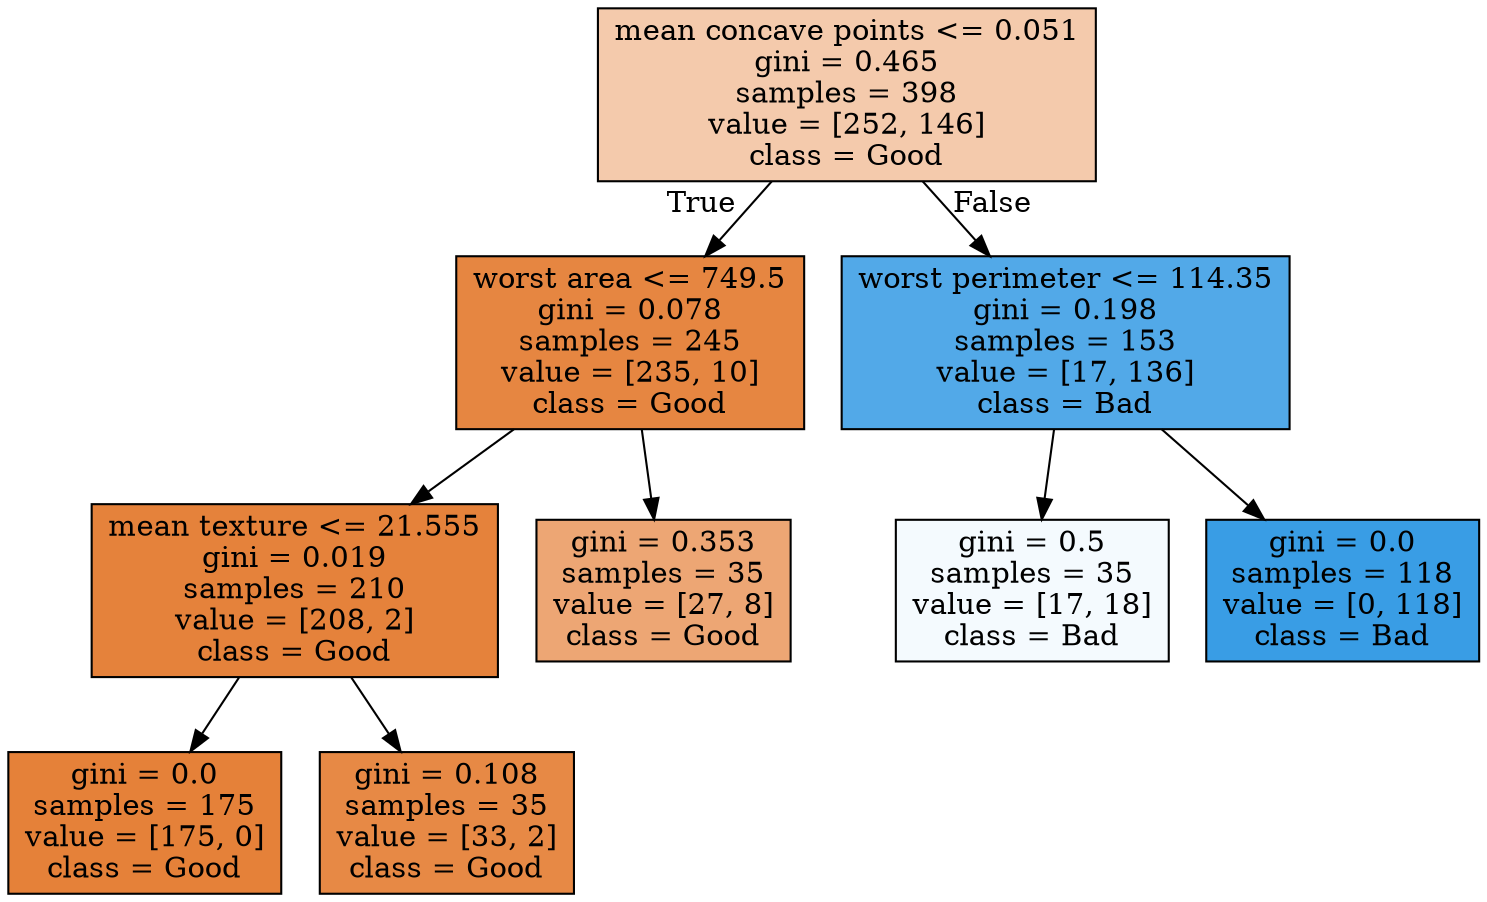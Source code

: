 digraph Tree {
node [shape=box, style="filled", color="black"] ;
0 [label="mean concave points <= 0.051\ngini = 0.465\nsamples = 398\nvalue = [252, 146]\nclass = Good", fillcolor="#f4caac"] ;
1 [label="worst area <= 749.5\ngini = 0.078\nsamples = 245\nvalue = [235, 10]\nclass = Good", fillcolor="#e68641"] ;
0 -> 1 [labeldistance=2.5, labelangle=45, headlabel="True"] ;
2 [label="mean texture <= 21.555\ngini = 0.019\nsamples = 210\nvalue = [208, 2]\nclass = Good", fillcolor="#e5823b"] ;
1 -> 2 ;
3 [label="gini = 0.0\nsamples = 175\nvalue = [175, 0]\nclass = Good", fillcolor="#e58139"] ;
2 -> 3 ;
4 [label="gini = 0.108\nsamples = 35\nvalue = [33, 2]\nclass = Good", fillcolor="#e78945"] ;
2 -> 4 ;
5 [label="gini = 0.353\nsamples = 35\nvalue = [27, 8]\nclass = Good", fillcolor="#eda674"] ;
1 -> 5 ;
6 [label="worst perimeter <= 114.35\ngini = 0.198\nsamples = 153\nvalue = [17, 136]\nclass = Bad", fillcolor="#52a9e8"] ;
0 -> 6 [labeldistance=2.5, labelangle=-45, headlabel="False"] ;
7 [label="gini = 0.5\nsamples = 35\nvalue = [17, 18]\nclass = Bad", fillcolor="#f4fafe"] ;
6 -> 7 ;
8 [label="gini = 0.0\nsamples = 118\nvalue = [0, 118]\nclass = Bad", fillcolor="#399de5"] ;
6 -> 8 ;
}